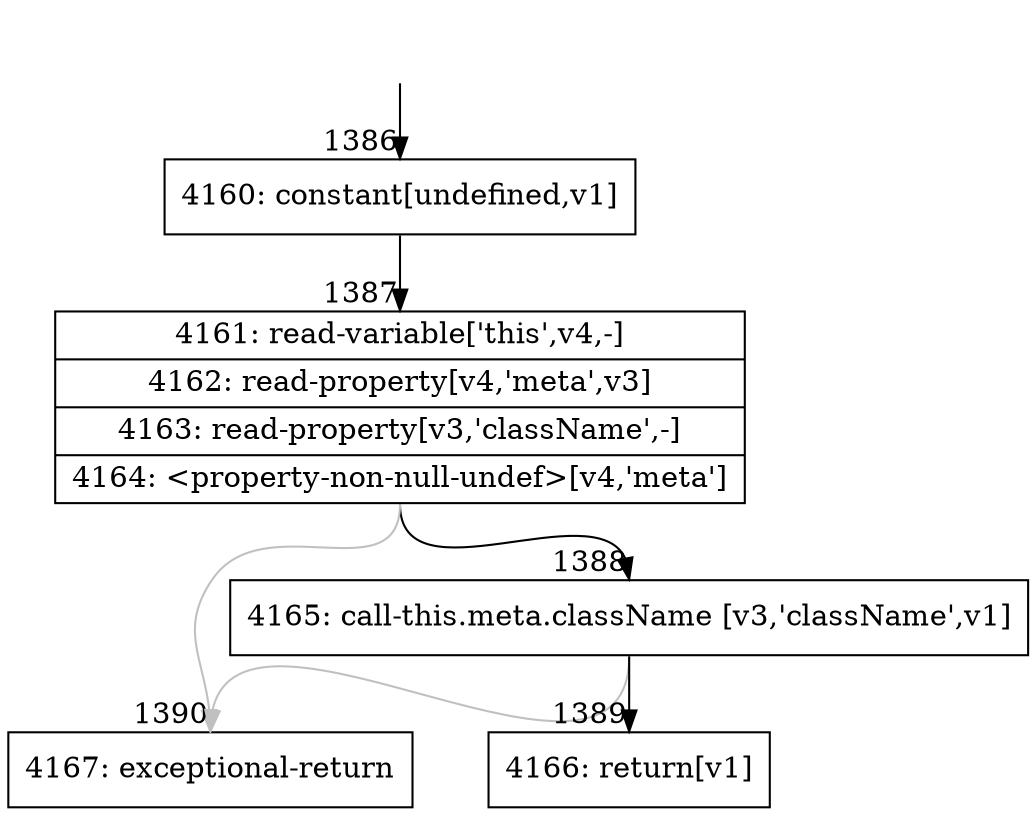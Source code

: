digraph {
rankdir="TD"
BB_entry165[shape=none,label=""];
BB_entry165 -> BB1386 [tailport=s, headport=n, headlabel="    1386"]
BB1386 [shape=record label="{4160: constant[undefined,v1]}" ] 
BB1386 -> BB1387 [tailport=s, headport=n, headlabel="      1387"]
BB1387 [shape=record label="{4161: read-variable['this',v4,-]|4162: read-property[v4,'meta',v3]|4163: read-property[v3,'className',-]|4164: \<property-non-null-undef\>[v4,'meta']}" ] 
BB1387 -> BB1388 [tailport=s, headport=n, headlabel="      1388"]
BB1387 -> BB1390 [tailport=s, headport=n, color=gray, headlabel="      1390"]
BB1388 [shape=record label="{4165: call-this.meta.className [v3,'className',v1]}" ] 
BB1388 -> BB1389 [tailport=s, headport=n, headlabel="      1389"]
BB1388 -> BB1390 [tailport=s, headport=n, color=gray]
BB1389 [shape=record label="{4166: return[v1]}" ] 
BB1390 [shape=record label="{4167: exceptional-return}" ] 
//#$~ 1630
}
